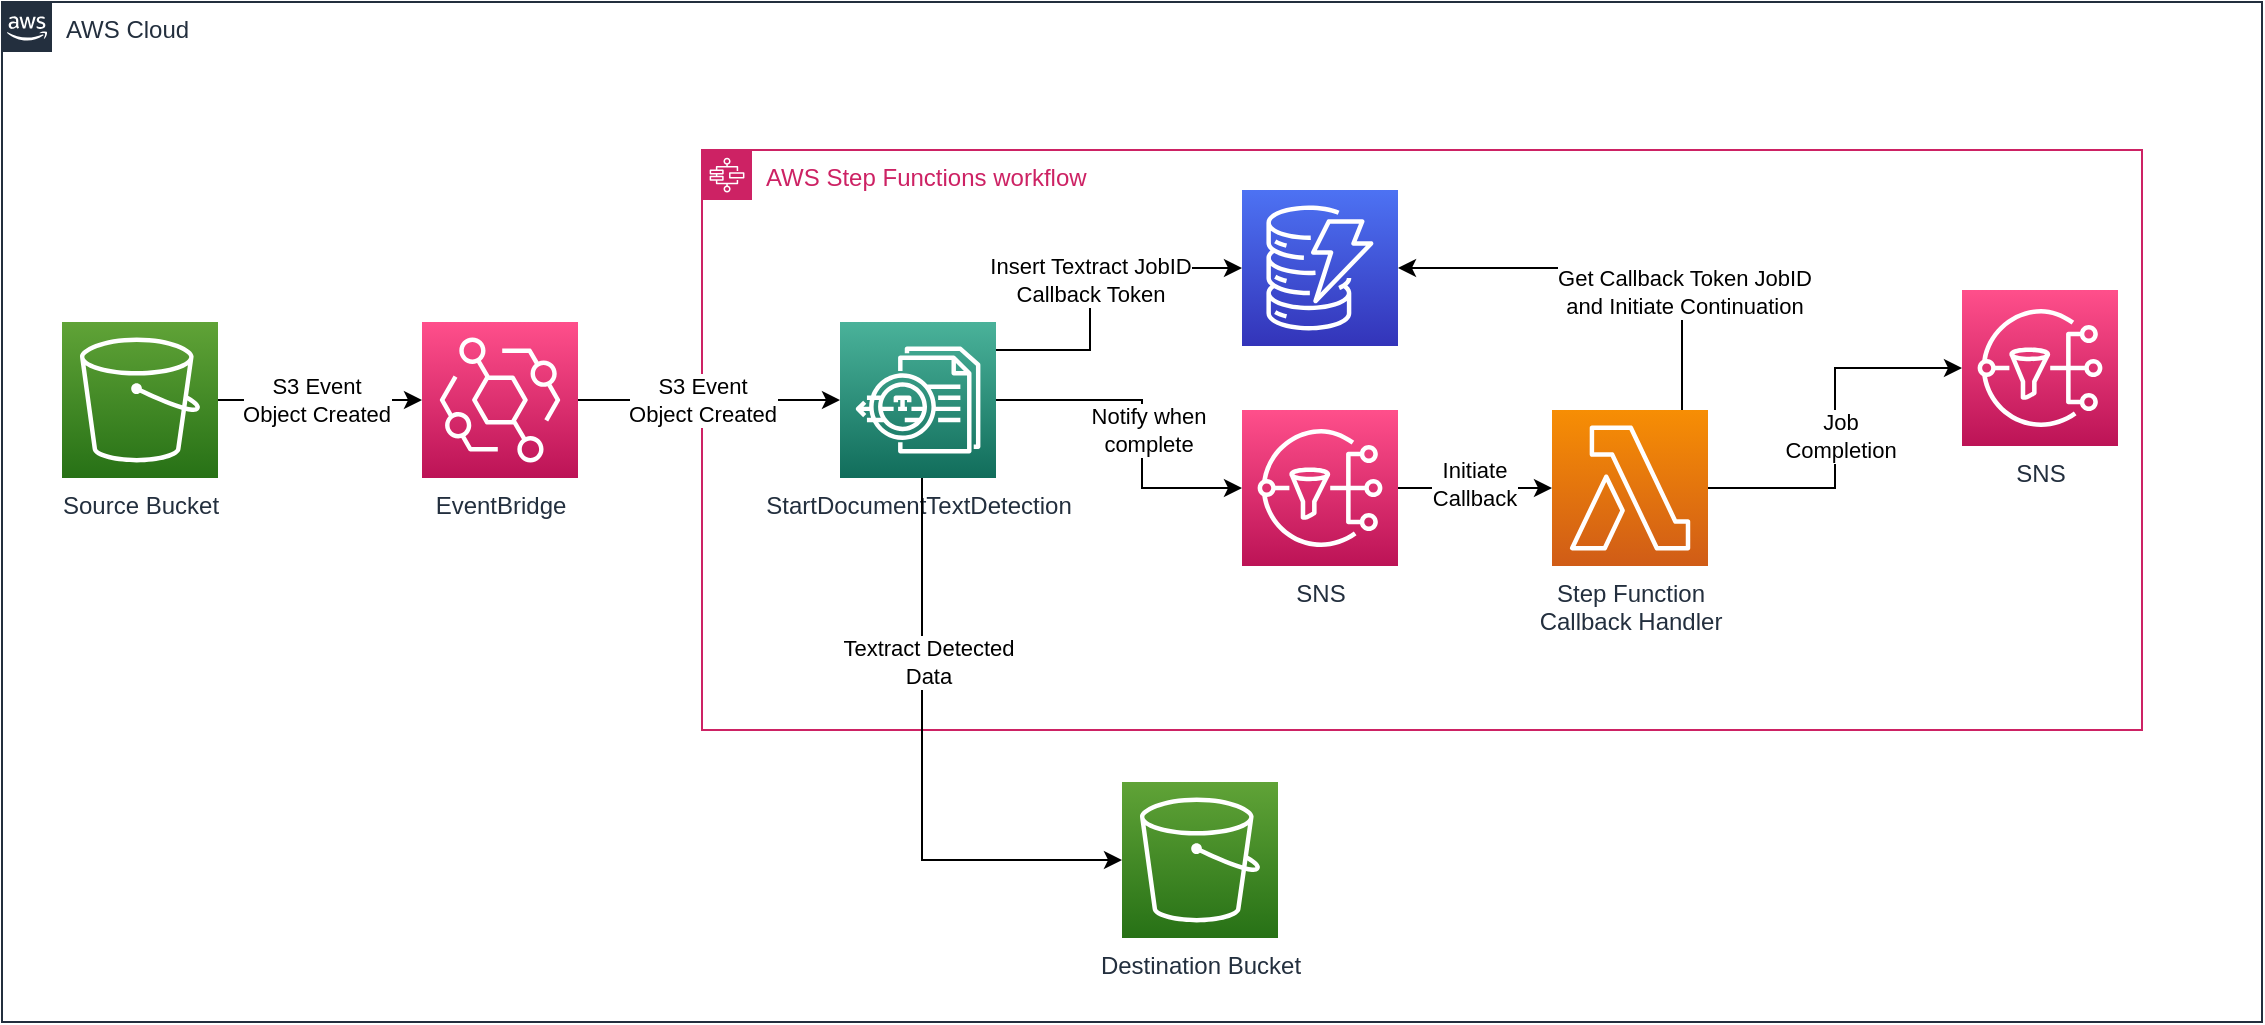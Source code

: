 <mxfile version="16.1.2" type="device"><diagram id="F6CryF4_EI631eBBwI89" name="Page-1"><mxGraphModel dx="2656" dy="990" grid="1" gridSize="10" guides="1" tooltips="1" connect="1" arrows="1" fold="1" page="1" pageScale="1" pageWidth="827" pageHeight="1169" math="0" shadow="0"><root><mxCell id="0"/><mxCell id="1" parent="0"/><mxCell id="zfLRsEAyOG_kYA-lZW10-1" value="AWS Cloud" style="points=[[0,0],[0.25,0],[0.5,0],[0.75,0],[1,0],[1,0.25],[1,0.5],[1,0.75],[1,1],[0.75,1],[0.5,1],[0.25,1],[0,1],[0,0.75],[0,0.5],[0,0.25]];outlineConnect=0;gradientColor=none;html=1;whiteSpace=wrap;fontSize=12;fontStyle=0;container=1;pointerEvents=0;collapsible=0;recursiveResize=0;shape=mxgraph.aws4.group;grIcon=mxgraph.aws4.group_aws_cloud_alt;strokeColor=#232F3E;fillColor=none;verticalAlign=top;align=left;spacingLeft=30;fontColor=#232F3E;dashed=0;" parent="1" vertex="1"><mxGeometry x="-340" y="100" width="1130" height="510" as="geometry"/></mxCell><mxCell id="zfLRsEAyOG_kYA-lZW10-4" value="AWS Step Functions workflow" style="points=[[0,0],[0.25,0],[0.5,0],[0.75,0],[1,0],[1,0.25],[1,0.5],[1,0.75],[1,1],[0.75,1],[0.5,1],[0.25,1],[0,1],[0,0.75],[0,0.5],[0,0.25]];outlineConnect=0;gradientColor=none;html=1;whiteSpace=wrap;fontSize=12;fontStyle=0;container=1;pointerEvents=0;collapsible=0;recursiveResize=0;shape=mxgraph.aws4.group;grIcon=mxgraph.aws4.group_aws_step_functions_workflow;strokeColor=#CD2264;fillColor=none;verticalAlign=top;align=left;spacingLeft=30;fontColor=#CD2264;dashed=0;" parent="zfLRsEAyOG_kYA-lZW10-1" vertex="1"><mxGeometry x="350" y="74" width="720" height="290" as="geometry"/></mxCell><mxCell id="zfLRsEAyOG_kYA-lZW10-10" value="" style="edgeStyle=orthogonalEdgeStyle;rounded=0;orthogonalLoop=1;jettySize=auto;html=1;" parent="zfLRsEAyOG_kYA-lZW10-4" source="zfLRsEAyOG_kYA-lZW10-6" target="zfLRsEAyOG_kYA-lZW10-7" edge="1"><mxGeometry relative="1" as="geometry"><Array as="points"><mxPoint x="220" y="125"/><mxPoint x="220" y="169"/></Array></mxGeometry></mxCell><mxCell id="MdE7g4uH8lIz8Ful79Xo-7" value="Notify when&lt;br&gt;complete" style="edgeLabel;html=1;align=center;verticalAlign=middle;resizable=0;points=[];" vertex="1" connectable="0" parent="zfLRsEAyOG_kYA-lZW10-10"><mxGeometry x="0.054" y="3" relative="1" as="geometry"><mxPoint as="offset"/></mxGeometry></mxCell><mxCell id="MdE7g4uH8lIz8Ful79Xo-4" value="Insert Textract JobID&lt;br&gt;Callback Token" style="edgeStyle=orthogonalEdgeStyle;rounded=0;orthogonalLoop=1;jettySize=auto;html=1;" edge="1" parent="zfLRsEAyOG_kYA-lZW10-4" source="zfLRsEAyOG_kYA-lZW10-6" target="MdE7g4uH8lIz8Ful79Xo-2"><mxGeometry relative="1" as="geometry"><Array as="points"><mxPoint x="194" y="100"/><mxPoint x="194" y="59"/></Array></mxGeometry></mxCell><mxCell id="zfLRsEAyOG_kYA-lZW10-6" value="StartDocumentTextDetection" style="sketch=0;points=[[0,0,0],[0.25,0,0],[0.5,0,0],[0.75,0,0],[1,0,0],[0,1,0],[0.25,1,0],[0.5,1,0],[0.75,1,0],[1,1,0],[0,0.25,0],[0,0.5,0],[0,0.75,0],[1,0.25,0],[1,0.5,0],[1,0.75,0]];outlineConnect=0;fontColor=#232F3E;gradientColor=#4AB29A;gradientDirection=north;fillColor=#116D5B;strokeColor=#ffffff;dashed=0;verticalLabelPosition=bottom;verticalAlign=top;align=center;html=1;fontSize=12;fontStyle=0;aspect=fixed;shape=mxgraph.aws4.resourceIcon;resIcon=mxgraph.aws4.textract;" parent="zfLRsEAyOG_kYA-lZW10-4" vertex="1"><mxGeometry x="69" y="86" width="78" height="78" as="geometry"/></mxCell><mxCell id="zfLRsEAyOG_kYA-lZW10-11" value="" style="edgeStyle=orthogonalEdgeStyle;rounded=0;orthogonalLoop=1;jettySize=auto;html=1;" parent="zfLRsEAyOG_kYA-lZW10-4" source="zfLRsEAyOG_kYA-lZW10-7" target="zfLRsEAyOG_kYA-lZW10-24" edge="1"><mxGeometry relative="1" as="geometry"><mxPoint x="349" y="89" as="targetPoint"/></mxGeometry></mxCell><mxCell id="MdE7g4uH8lIz8Ful79Xo-8" value="Initiate&lt;br&gt;Callback" style="edgeLabel;html=1;align=center;verticalAlign=middle;resizable=0;points=[];" vertex="1" connectable="0" parent="zfLRsEAyOG_kYA-lZW10-11"><mxGeometry x="-0.013" y="2" relative="1" as="geometry"><mxPoint as="offset"/></mxGeometry></mxCell><mxCell id="zfLRsEAyOG_kYA-lZW10-7" value="SNS" style="sketch=0;points=[[0,0,0],[0.25,0,0],[0.5,0,0],[0.75,0,0],[1,0,0],[0,1,0],[0.25,1,0],[0.5,1,0],[0.75,1,0],[1,1,0],[0,0.25,0],[0,0.5,0],[0,0.75,0],[1,0.25,0],[1,0.5,0],[1,0.75,0]];outlineConnect=0;fontColor=#232F3E;gradientColor=#FF4F8B;gradientDirection=north;fillColor=#BC1356;strokeColor=#ffffff;dashed=0;verticalLabelPosition=bottom;verticalAlign=top;align=center;html=1;fontSize=12;fontStyle=0;aspect=fixed;shape=mxgraph.aws4.resourceIcon;resIcon=mxgraph.aws4.sns;" parent="zfLRsEAyOG_kYA-lZW10-4" vertex="1"><mxGeometry x="270" y="130" width="78" height="78" as="geometry"/></mxCell><mxCell id="zfLRsEAyOG_kYA-lZW10-17" value="SNS" style="sketch=0;points=[[0,0,0],[0.25,0,0],[0.5,0,0],[0.75,0,0],[1,0,0],[0,1,0],[0.25,1,0],[0.5,1,0],[0.75,1,0],[1,1,0],[0,0.25,0],[0,0.5,0],[0,0.75,0],[1,0.25,0],[1,0.5,0],[1,0.75,0]];outlineConnect=0;fontColor=#232F3E;gradientColor=#FF4F8B;gradientDirection=north;fillColor=#BC1356;strokeColor=#ffffff;dashed=0;verticalLabelPosition=bottom;verticalAlign=top;align=center;html=1;fontSize=12;fontStyle=0;aspect=fixed;shape=mxgraph.aws4.resourceIcon;resIcon=mxgraph.aws4.sns;" parent="zfLRsEAyOG_kYA-lZW10-4" vertex="1"><mxGeometry x="630" y="70" width="78" height="78" as="geometry"/></mxCell><mxCell id="zfLRsEAyOG_kYA-lZW10-34" style="edgeStyle=orthogonalEdgeStyle;rounded=0;orthogonalLoop=1;jettySize=auto;html=1;" parent="zfLRsEAyOG_kYA-lZW10-4" source="zfLRsEAyOG_kYA-lZW10-24" target="MdE7g4uH8lIz8Ful79Xo-2" edge="1"><mxGeometry relative="1" as="geometry"><Array as="points"><mxPoint x="490" y="150"/><mxPoint x="490" y="59"/></Array><mxPoint x="318" y="49" as="targetPoint"/></mxGeometry></mxCell><mxCell id="zfLRsEAyOG_kYA-lZW10-35" value="Get Callback Token JobID&lt;br&gt;and Initiate Continuation&lt;br&gt;" style="edgeLabel;html=1;align=center;verticalAlign=middle;resizable=0;points=[];" parent="zfLRsEAyOG_kYA-lZW10-34" vertex="1" connectable="0"><mxGeometry x="-0.443" y="-1" relative="1" as="geometry"><mxPoint as="offset"/></mxGeometry></mxCell><mxCell id="zfLRsEAyOG_kYA-lZW10-24" value="Step Function&lt;br&gt;Callback Handler" style="sketch=0;points=[[0,0,0],[0.25,0,0],[0.5,0,0],[0.75,0,0],[1,0,0],[0,1,0],[0.25,1,0],[0.5,1,0],[0.75,1,0],[1,1,0],[0,0.25,0],[0,0.5,0],[0,0.75,0],[1,0.25,0],[1,0.5,0],[1,0.75,0]];outlineConnect=0;fontColor=#232F3E;gradientColor=#F78E04;gradientDirection=north;fillColor=#D05C17;strokeColor=#ffffff;dashed=0;verticalLabelPosition=bottom;verticalAlign=top;align=center;html=1;fontSize=12;fontStyle=0;aspect=fixed;shape=mxgraph.aws4.resourceIcon;resIcon=mxgraph.aws4.lambda;" parent="zfLRsEAyOG_kYA-lZW10-4" vertex="1"><mxGeometry x="425" y="130" width="78" height="78" as="geometry"/></mxCell><mxCell id="zfLRsEAyOG_kYA-lZW10-29" value="" style="edgeStyle=orthogonalEdgeStyle;rounded=0;orthogonalLoop=1;jettySize=auto;html=1;exitX=1;exitY=0.5;exitDx=0;exitDy=0;exitPerimeter=0;" parent="zfLRsEAyOG_kYA-lZW10-4" source="zfLRsEAyOG_kYA-lZW10-24" target="zfLRsEAyOG_kYA-lZW10-17" edge="1"><mxGeometry relative="1" as="geometry"><mxPoint x="470" y="169" as="sourcePoint"/></mxGeometry></mxCell><mxCell id="zfLRsEAyOG_kYA-lZW10-36" value="Job &lt;br&gt;Completion" style="edgeLabel;html=1;align=center;verticalAlign=middle;resizable=0;points=[];" parent="zfLRsEAyOG_kYA-lZW10-29" vertex="1" connectable="0"><mxGeometry x="-0.039" y="-2" relative="1" as="geometry"><mxPoint as="offset"/></mxGeometry></mxCell><mxCell id="MdE7g4uH8lIz8Ful79Xo-2" value="" style="sketch=0;points=[[0,0,0],[0.25,0,0],[0.5,0,0],[0.75,0,0],[1,0,0],[0,1,0],[0.25,1,0],[0.5,1,0],[0.75,1,0],[1,1,0],[0,0.25,0],[0,0.5,0],[0,0.75,0],[1,0.25,0],[1,0.5,0],[1,0.75,0]];outlineConnect=0;fontColor=#232F3E;gradientColor=#4D72F3;gradientDirection=north;fillColor=#3334B9;strokeColor=#ffffff;dashed=0;verticalLabelPosition=bottom;verticalAlign=top;align=center;html=1;fontSize=12;fontStyle=0;aspect=fixed;shape=mxgraph.aws4.resourceIcon;resIcon=mxgraph.aws4.dynamodb;" vertex="1" parent="zfLRsEAyOG_kYA-lZW10-4"><mxGeometry x="270" y="20" width="78" height="78" as="geometry"/></mxCell><mxCell id="zfLRsEAyOG_kYA-lZW10-21" value="Destination Bucket" style="sketch=0;points=[[0,0,0],[0.25,0,0],[0.5,0,0],[0.75,0,0],[1,0,0],[0,1,0],[0.25,1,0],[0.5,1,0],[0.75,1,0],[1,1,0],[0,0.25,0],[0,0.5,0],[0,0.75,0],[1,0.25,0],[1,0.5,0],[1,0.75,0]];outlineConnect=0;fontColor=#232F3E;gradientColor=#60A337;gradientDirection=north;fillColor=#277116;strokeColor=#ffffff;dashed=0;verticalLabelPosition=bottom;verticalAlign=top;align=center;html=1;fontSize=12;fontStyle=0;aspect=fixed;shape=mxgraph.aws4.resourceIcon;resIcon=mxgraph.aws4.s3;" parent="zfLRsEAyOG_kYA-lZW10-1" vertex="1"><mxGeometry x="560" y="390" width="78" height="78" as="geometry"/></mxCell><mxCell id="MdE7g4uH8lIz8Ful79Xo-11" style="edgeStyle=orthogonalEdgeStyle;rounded=0;orthogonalLoop=1;jettySize=auto;html=1;" edge="1" parent="zfLRsEAyOG_kYA-lZW10-1" source="MdE7g4uH8lIz8Ful79Xo-9" target="zfLRsEAyOG_kYA-lZW10-6"><mxGeometry relative="1" as="geometry"/></mxCell><mxCell id="MdE7g4uH8lIz8Ful79Xo-13" value="S3 Event&lt;br&gt;Object Created" style="edgeLabel;html=1;align=center;verticalAlign=middle;resizable=0;points=[];" vertex="1" connectable="0" parent="MdE7g4uH8lIz8Ful79Xo-11"><mxGeometry x="-0.063" relative="1" as="geometry"><mxPoint as="offset"/></mxGeometry></mxCell><mxCell id="MdE7g4uH8lIz8Ful79Xo-9" value="EventBridge" style="sketch=0;points=[[0,0,0],[0.25,0,0],[0.5,0,0],[0.75,0,0],[1,0,0],[0,1,0],[0.25,1,0],[0.5,1,0],[0.75,1,0],[1,1,0],[0,0.25,0],[0,0.5,0],[0,0.75,0],[1,0.25,0],[1,0.5,0],[1,0.75,0]];outlineConnect=0;fontColor=#232F3E;gradientColor=#FF4F8B;gradientDirection=north;fillColor=#BC1356;strokeColor=#ffffff;dashed=0;verticalLabelPosition=bottom;verticalAlign=top;align=center;html=1;fontSize=12;fontStyle=0;aspect=fixed;shape=mxgraph.aws4.resourceIcon;resIcon=mxgraph.aws4.eventbridge;" vertex="1" parent="zfLRsEAyOG_kYA-lZW10-1"><mxGeometry x="210" y="160" width="78" height="78" as="geometry"/></mxCell><mxCell id="zfLRsEAyOG_kYA-lZW10-3" value="Source Bucket" style="sketch=0;points=[[0,0,0],[0.25,0,0],[0.5,0,0],[0.75,0,0],[1,0,0],[0,1,0],[0.25,1,0],[0.5,1,0],[0.75,1,0],[1,1,0],[0,0.25,0],[0,0.5,0],[0,0.75,0],[1,0.25,0],[1,0.5,0],[1,0.75,0]];outlineConnect=0;fontColor=#232F3E;gradientColor=#60A337;gradientDirection=north;fillColor=#277116;strokeColor=#ffffff;dashed=0;verticalLabelPosition=bottom;verticalAlign=top;align=center;html=1;fontSize=12;fontStyle=0;aspect=fixed;shape=mxgraph.aws4.resourceIcon;resIcon=mxgraph.aws4.s3;" parent="zfLRsEAyOG_kYA-lZW10-1" vertex="1"><mxGeometry x="30" y="160" width="78" height="78" as="geometry"/></mxCell><mxCell id="MdE7g4uH8lIz8Ful79Xo-12" style="edgeStyle=orthogonalEdgeStyle;rounded=0;orthogonalLoop=1;jettySize=auto;html=1;" edge="1" parent="zfLRsEAyOG_kYA-lZW10-1" source="zfLRsEAyOG_kYA-lZW10-3" target="MdE7g4uH8lIz8Ful79Xo-9"><mxGeometry relative="1" as="geometry"/></mxCell><mxCell id="MdE7g4uH8lIz8Ful79Xo-14" value="S3 Event&lt;br&gt;Object Created" style="edgeLabel;html=1;align=center;verticalAlign=middle;resizable=0;points=[];" vertex="1" connectable="0" parent="MdE7g4uH8lIz8Ful79Xo-12"><mxGeometry x="-0.333" y="1" relative="1" as="geometry"><mxPoint x="15" y="1" as="offset"/></mxGeometry></mxCell><mxCell id="MdE7g4uH8lIz8Ful79Xo-15" style="edgeStyle=orthogonalEdgeStyle;rounded=0;orthogonalLoop=1;jettySize=auto;html=1;entryX=0;entryY=0.5;entryDx=0;entryDy=0;entryPerimeter=0;" edge="1" parent="zfLRsEAyOG_kYA-lZW10-1" source="zfLRsEAyOG_kYA-lZW10-6" target="zfLRsEAyOG_kYA-lZW10-21"><mxGeometry relative="1" as="geometry"><Array as="points"><mxPoint x="460" y="230"/><mxPoint x="460" y="429"/></Array></mxGeometry></mxCell><mxCell id="MdE7g4uH8lIz8Ful79Xo-17" value="Textract Detected&lt;br&gt;Data" style="edgeLabel;html=1;align=center;verticalAlign=middle;resizable=0;points=[];" vertex="1" connectable="0" parent="MdE7g4uH8lIz8Ful79Xo-15"><mxGeometry x="-0.182" y="3" relative="1" as="geometry"><mxPoint y="-27" as="offset"/></mxGeometry></mxCell></root></mxGraphModel></diagram></mxfile>